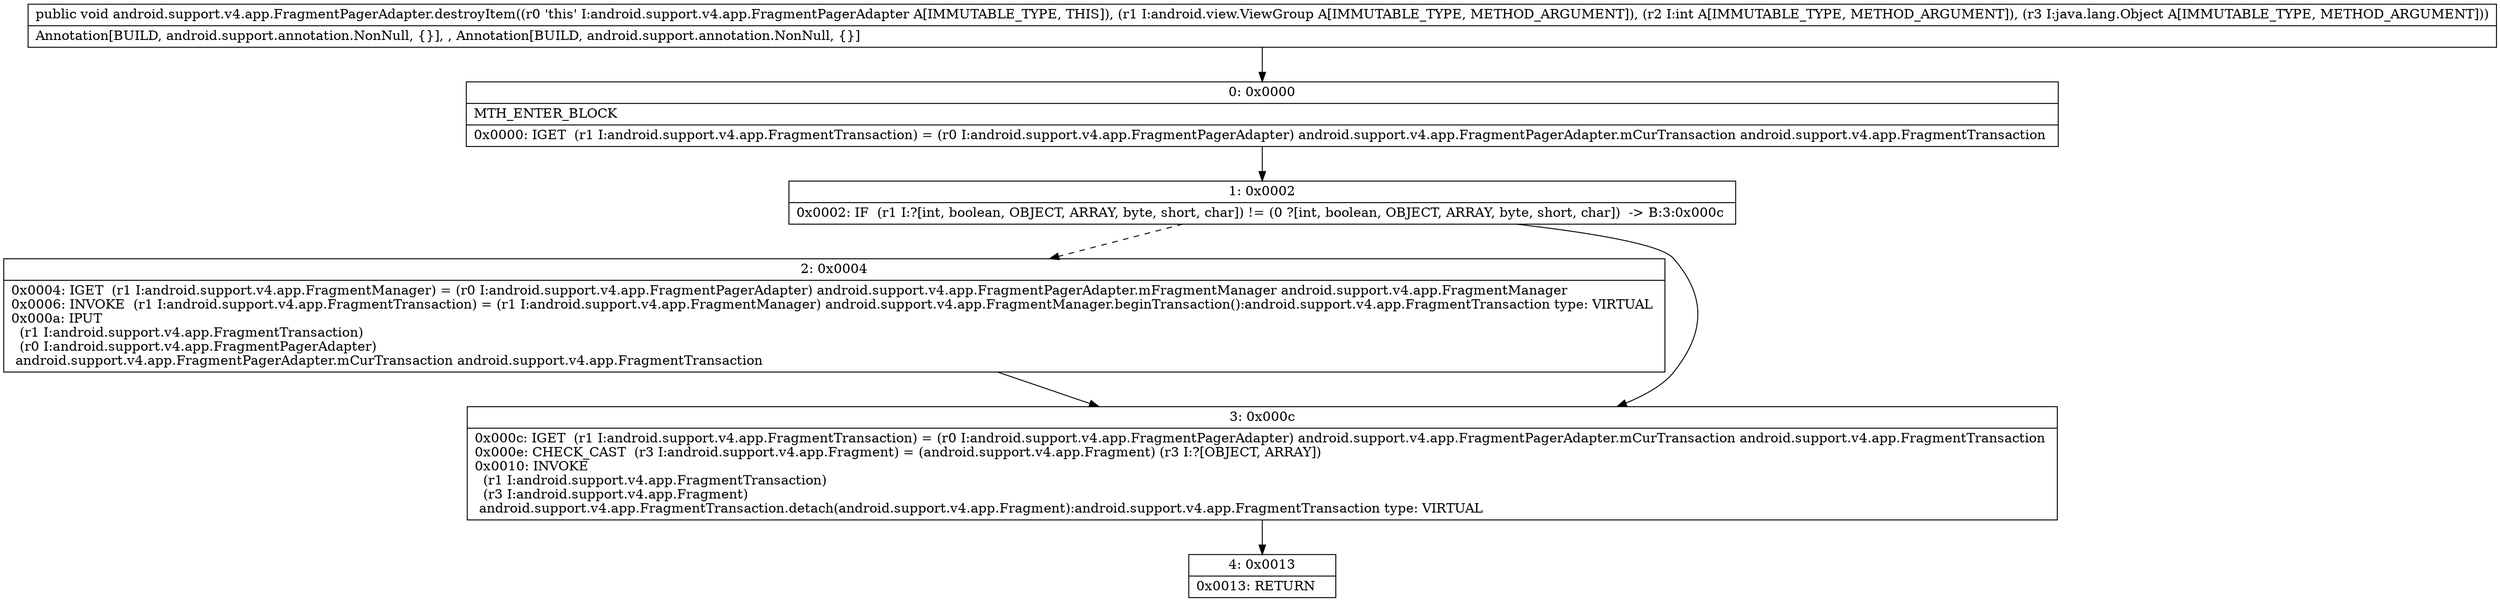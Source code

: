 digraph "CFG forandroid.support.v4.app.FragmentPagerAdapter.destroyItem(Landroid\/view\/ViewGroup;ILjava\/lang\/Object;)V" {
Node_0 [shape=record,label="{0\:\ 0x0000|MTH_ENTER_BLOCK\l|0x0000: IGET  (r1 I:android.support.v4.app.FragmentTransaction) = (r0 I:android.support.v4.app.FragmentPagerAdapter) android.support.v4.app.FragmentPagerAdapter.mCurTransaction android.support.v4.app.FragmentTransaction \l}"];
Node_1 [shape=record,label="{1\:\ 0x0002|0x0002: IF  (r1 I:?[int, boolean, OBJECT, ARRAY, byte, short, char]) != (0 ?[int, boolean, OBJECT, ARRAY, byte, short, char])  \-\> B:3:0x000c \l}"];
Node_2 [shape=record,label="{2\:\ 0x0004|0x0004: IGET  (r1 I:android.support.v4.app.FragmentManager) = (r0 I:android.support.v4.app.FragmentPagerAdapter) android.support.v4.app.FragmentPagerAdapter.mFragmentManager android.support.v4.app.FragmentManager \l0x0006: INVOKE  (r1 I:android.support.v4.app.FragmentTransaction) = (r1 I:android.support.v4.app.FragmentManager) android.support.v4.app.FragmentManager.beginTransaction():android.support.v4.app.FragmentTransaction type: VIRTUAL \l0x000a: IPUT  \l  (r1 I:android.support.v4.app.FragmentTransaction)\l  (r0 I:android.support.v4.app.FragmentPagerAdapter)\l android.support.v4.app.FragmentPagerAdapter.mCurTransaction android.support.v4.app.FragmentTransaction \l}"];
Node_3 [shape=record,label="{3\:\ 0x000c|0x000c: IGET  (r1 I:android.support.v4.app.FragmentTransaction) = (r0 I:android.support.v4.app.FragmentPagerAdapter) android.support.v4.app.FragmentPagerAdapter.mCurTransaction android.support.v4.app.FragmentTransaction \l0x000e: CHECK_CAST  (r3 I:android.support.v4.app.Fragment) = (android.support.v4.app.Fragment) (r3 I:?[OBJECT, ARRAY]) \l0x0010: INVOKE  \l  (r1 I:android.support.v4.app.FragmentTransaction)\l  (r3 I:android.support.v4.app.Fragment)\l android.support.v4.app.FragmentTransaction.detach(android.support.v4.app.Fragment):android.support.v4.app.FragmentTransaction type: VIRTUAL \l}"];
Node_4 [shape=record,label="{4\:\ 0x0013|0x0013: RETURN   \l}"];
MethodNode[shape=record,label="{public void android.support.v4.app.FragmentPagerAdapter.destroyItem((r0 'this' I:android.support.v4.app.FragmentPagerAdapter A[IMMUTABLE_TYPE, THIS]), (r1 I:android.view.ViewGroup A[IMMUTABLE_TYPE, METHOD_ARGUMENT]), (r2 I:int A[IMMUTABLE_TYPE, METHOD_ARGUMENT]), (r3 I:java.lang.Object A[IMMUTABLE_TYPE, METHOD_ARGUMENT]))  | Annotation[BUILD, android.support.annotation.NonNull, \{\}], , Annotation[BUILD, android.support.annotation.NonNull, \{\}]\l}"];
MethodNode -> Node_0;
Node_0 -> Node_1;
Node_1 -> Node_2[style=dashed];
Node_1 -> Node_3;
Node_2 -> Node_3;
Node_3 -> Node_4;
}

